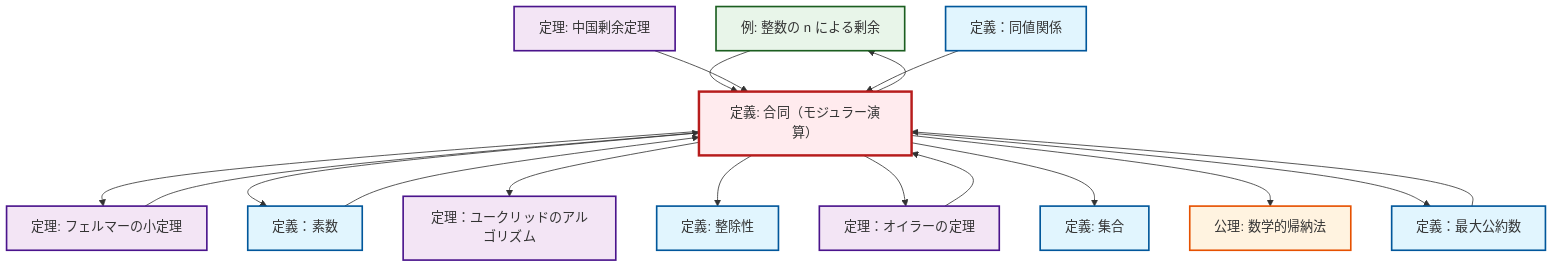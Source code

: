 graph TD
    classDef definition fill:#e1f5fe,stroke:#01579b,stroke-width:2px
    classDef theorem fill:#f3e5f5,stroke:#4a148c,stroke-width:2px
    classDef axiom fill:#fff3e0,stroke:#e65100,stroke-width:2px
    classDef example fill:#e8f5e9,stroke:#1b5e20,stroke-width:2px
    classDef current fill:#ffebee,stroke:#b71c1c,stroke-width:3px
    ex-quotient-integers-mod-n["例: 整数の n による剰余"]:::example
    def-congruence["定義: 合同（モジュラー演算）"]:::definition
    thm-chinese-remainder["定理: 中国剰余定理"]:::theorem
    def-gcd["定義：最大公約数"]:::definition
    def-equivalence-relation["定義：同値関係"]:::definition
    def-set["定義: 集合"]:::definition
    def-prime["定義：素数"]:::definition
    thm-euclidean-algorithm["定理：ユークリッドのアルゴリズム"]:::theorem
    thm-euler["定理：オイラーの定理"]:::theorem
    def-divisibility["定義: 整除性"]:::definition
    thm-fermat-little["定理: フェルマーの小定理"]:::theorem
    ax-induction["公理: 数学的帰納法"]:::axiom
    ex-quotient-integers-mod-n --> def-congruence
    def-congruence --> thm-fermat-little
    def-congruence --> def-prime
    def-congruence --> thm-euclidean-algorithm
    def-congruence --> ex-quotient-integers-mod-n
    thm-chinese-remainder --> def-congruence
    thm-fermat-little --> def-congruence
    def-prime --> def-congruence
    def-congruence --> def-divisibility
    def-congruence --> thm-euler
    def-congruence --> def-set
    def-congruence --> ax-induction
    def-gcd --> def-congruence
    def-congruence --> def-gcd
    thm-euler --> def-congruence
    def-equivalence-relation --> def-congruence
    class def-congruence current